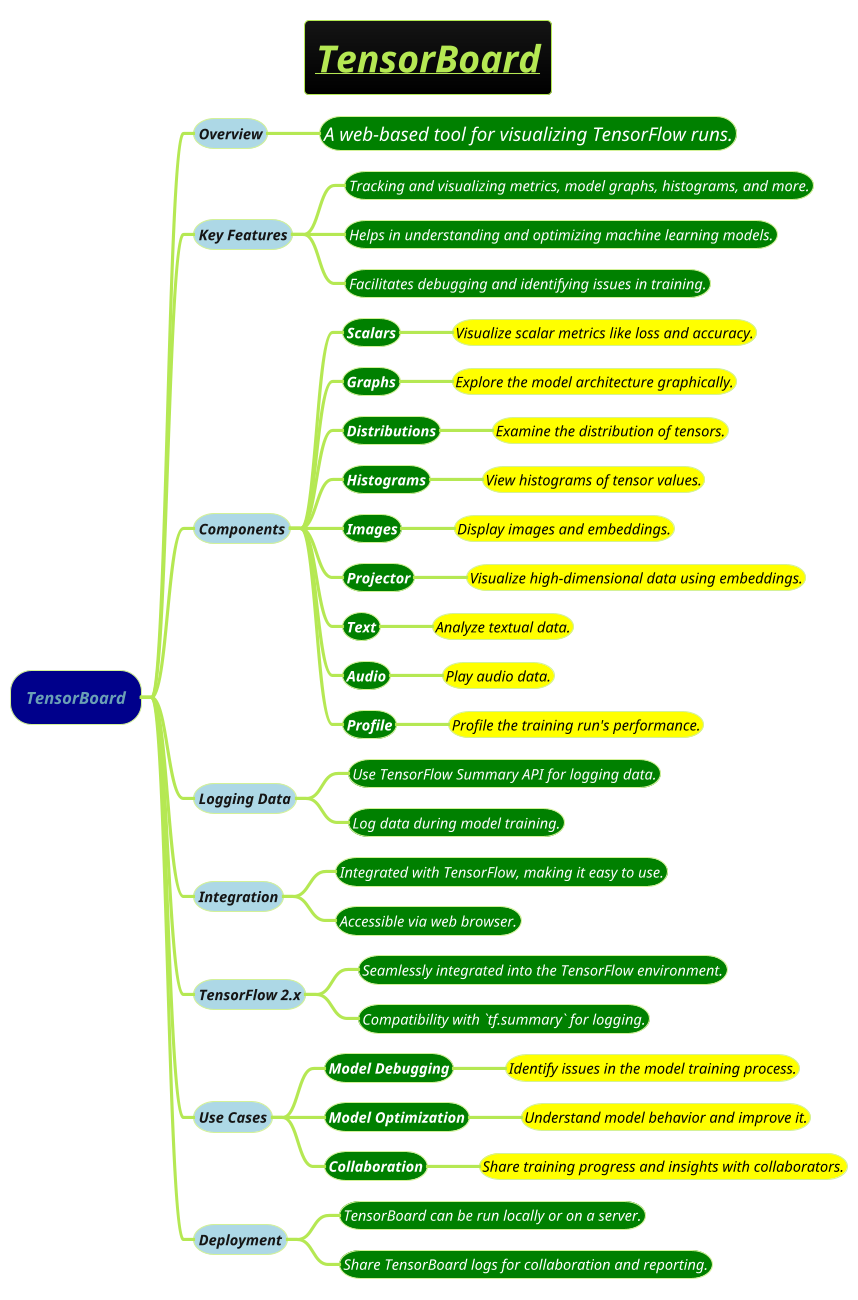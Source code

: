 @startmindmap
title =<i><b><u>TensorBoard

!theme hacker

*[#darkblue] <i>TensorBoard
**[#lightblue] <i><size:14>Overview
***[#green] <color #white><i><size:18>A web-based tool for visualizing TensorFlow runs.
**[#lightblue] <i><size:14>Key Features
***[#green] <color #white><i><size:14>Tracking and visualizing metrics, model graphs, histograms, and more.
***[#green] <color #white><i><size:14>Helps in understanding and optimizing machine learning models.
***[#green] <color #white><i><size:14>Facilitates debugging and identifying issues in training.
**[#lightblue] <i><size:14>Components
***[#green] <b><color #white><i><size:14>Scalars
****[#yellow] <color #black><i><size:14>Visualize scalar metrics like loss and accuracy.
***[#green] <b><color #white><i><size:14>Graphs
****[#yellow] <color #black><i><size:14>Explore the model architecture graphically.
***[#green] <b><color #white><i><size:14>Distributions
****[#yellow] <color #black><i><size:14>Examine the distribution of tensors.
***[#green] <b><color #white><i><size:14>Histograms
****[#yellow] <color #black><i><size:14>View histograms of tensor values.
***[#green] <b><color #white><i><size:14>Images
****[#yellow] <color #black><i><size:14>Display images and embeddings.
***[#green] <b><color #white><i><size:14>Projector
****[#yellow] <color #black><i><size:14>Visualize high-dimensional data using embeddings.
***[#green] <b><color #white><i><size:14>Text
****[#yellow] <color #black><i><size:14>Analyze textual data.
***[#green] <b><color #white><i><size:14>Audio
****[#yellow] <color #black><i><size:14>Play audio data.
***[#green] <b><color #white><i><size:14>Profile
****[#yellow] <color #black><i><size:14>Profile the training run's performance.
**[#lightblue] <i><size:14>Logging Data
***[#green] <color #white><i><size:14>Use TensorFlow Summary API for logging data.
***[#green] <color #white><i><size:14>Log data during model training.
**[#lightblue] <i><size:14>Integration
***[#green] <color #white><i><size:14>Integrated with TensorFlow, making it easy to use.
***[#green] <color #white><i><size:14>Accessible via web browser.
**[#lightblue] <i><size:14>TensorFlow 2.x
***[#green] <color #white><i><size:14>Seamlessly integrated into the TensorFlow environment.
***[#green] <color #white><i><size:14>Compatibility with `tf.summary` for logging.
**[#lightblue] <i><size:14>Use Cases
***[#green] <b><color #white><i><size:14>Model Debugging
****[#yellow] <color #black><i><size:14>Identify issues in the model training process.
***[#green] <b><color #white><i><size:14>Model Optimization
****[#yellow] <color #black><i><size:14>Understand model behavior and improve it.
***[#green] <b><color #white><i><size:14>Collaboration
****[#yellow] <color #black><i><size:14>Share training progress and insights with collaborators.
**[#lightblue] <i><size:14>Deployment
***[#green] <color #white><i><size:14>TensorBoard can be run locally or on a server.
***[#green] <color #white><i><size:14>Share TensorBoard logs for collaboration and reporting.
@endmindmap
